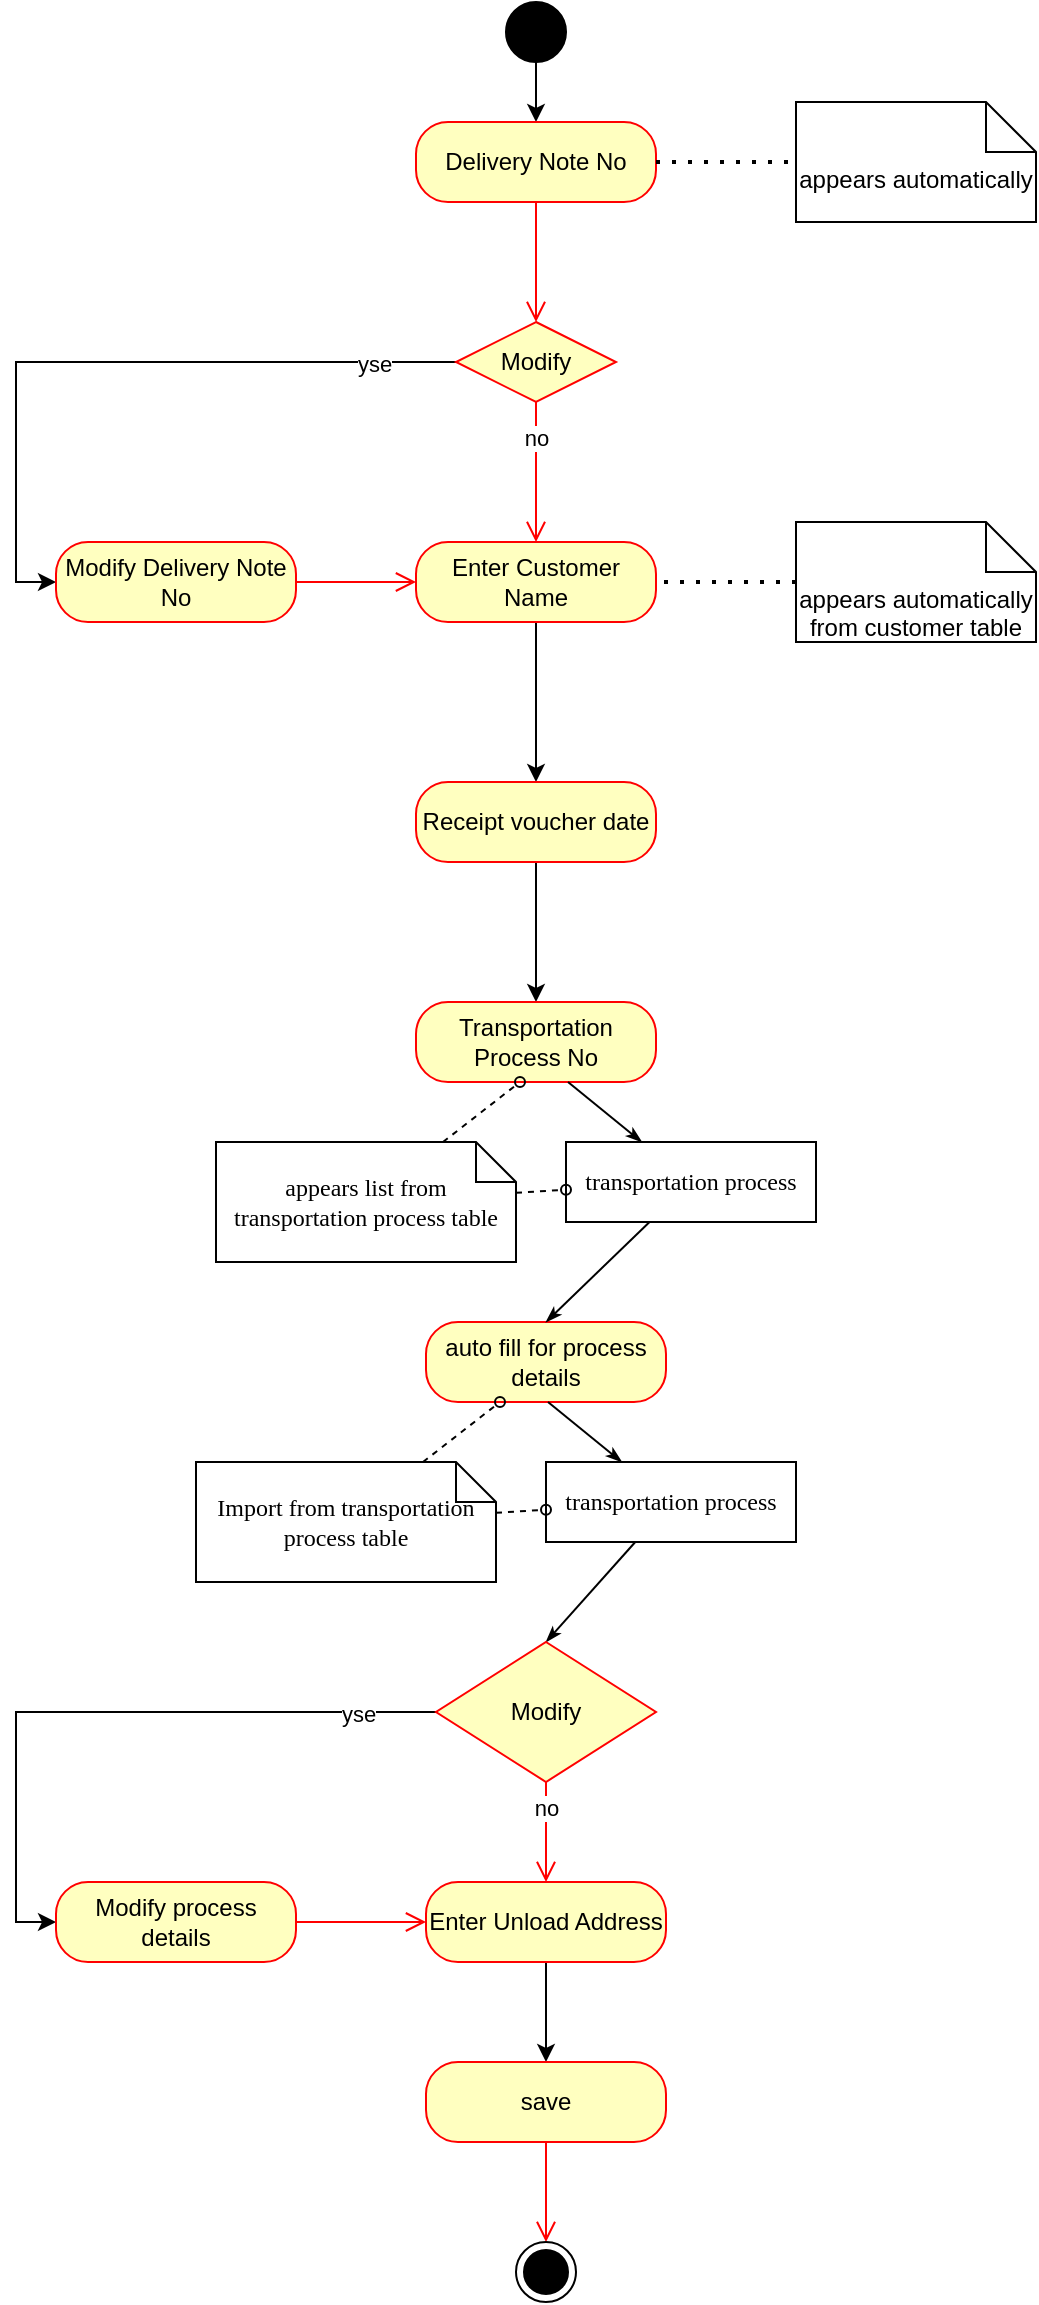 <mxfile version="21.6.5" type="github">
  <diagram name="Page-1" id="0783ab3e-0a74-02c8-0abd-f7b4e66b4bec">
    <mxGraphModel dx="1481" dy="784" grid="1" gridSize="10" guides="1" tooltips="1" connect="1" arrows="1" fold="1" page="1" pageScale="1" pageWidth="850" pageHeight="1100" background="none" math="0" shadow="0">
      <root>
        <mxCell id="0" />
        <mxCell id="1" parent="0" />
        <mxCell id="VCVexrJ7ouCOHGcPG9V7-2" value="" style="edgeStyle=orthogonalEdgeStyle;rounded=0;orthogonalLoop=1;jettySize=auto;html=1;" edge="1" parent="1" source="VCVexrJ7ouCOHGcPG9V7-3" target="VCVexrJ7ouCOHGcPG9V7-4">
          <mxGeometry relative="1" as="geometry" />
        </mxCell>
        <mxCell id="VCVexrJ7ouCOHGcPG9V7-3" value="" style="ellipse;fillColor=strokeColor;html=1;" vertex="1" parent="1">
          <mxGeometry x="405" y="20" width="30" height="30" as="geometry" />
        </mxCell>
        <mxCell id="VCVexrJ7ouCOHGcPG9V7-4" value="Delivery Note No" style="rounded=1;whiteSpace=wrap;html=1;arcSize=40;fontColor=#000000;fillColor=#ffffc0;strokeColor=#ff0000;" vertex="1" parent="1">
          <mxGeometry x="360" y="80" width="120" height="40" as="geometry" />
        </mxCell>
        <mxCell id="VCVexrJ7ouCOHGcPG9V7-5" value="" style="edgeStyle=orthogonalEdgeStyle;html=1;verticalAlign=bottom;endArrow=open;endSize=8;strokeColor=#ff0000;rounded=0;entryX=0.5;entryY=0;entryDx=0;entryDy=0;" edge="1" parent="1" source="VCVexrJ7ouCOHGcPG9V7-4" target="VCVexrJ7ouCOHGcPG9V7-12">
          <mxGeometry relative="1" as="geometry">
            <mxPoint x="425" y="180" as="targetPoint" />
          </mxGeometry>
        </mxCell>
        <mxCell id="VCVexrJ7ouCOHGcPG9V7-6" value="" style="edgeStyle=orthogonalEdgeStyle;rounded=0;orthogonalLoop=1;jettySize=auto;html=1;" edge="1" parent="1" source="VCVexrJ7ouCOHGcPG9V7-7" target="VCVexrJ7ouCOHGcPG9V7-20">
          <mxGeometry relative="1" as="geometry" />
        </mxCell>
        <mxCell id="VCVexrJ7ouCOHGcPG9V7-7" value="Enter Customer Name" style="rounded=1;whiteSpace=wrap;html=1;arcSize=40;fontColor=#000000;fillColor=#ffffc0;strokeColor=#ff0000;" vertex="1" parent="1">
          <mxGeometry x="360" y="290" width="120" height="40" as="geometry" />
        </mxCell>
        <mxCell id="VCVexrJ7ouCOHGcPG9V7-8" value="appears automatically" style="shape=note2;boundedLbl=1;whiteSpace=wrap;html=1;size=25;verticalAlign=top;align=center;" vertex="1" parent="1">
          <mxGeometry x="550" y="70" width="120" height="60" as="geometry" />
        </mxCell>
        <mxCell id="VCVexrJ7ouCOHGcPG9V7-9" value="" style="endArrow=none;dashed=1;html=1;dashPattern=1 3;strokeWidth=2;rounded=0;entryX=0;entryY=0.5;entryDx=0;entryDy=0;entryPerimeter=0;exitX=1;exitY=0.5;exitDx=0;exitDy=0;" edge="1" parent="1" source="VCVexrJ7ouCOHGcPG9V7-4" target="VCVexrJ7ouCOHGcPG9V7-8">
          <mxGeometry width="50" height="50" relative="1" as="geometry">
            <mxPoint x="500" y="250" as="sourcePoint" />
            <mxPoint x="550" y="200" as="targetPoint" />
          </mxGeometry>
        </mxCell>
        <mxCell id="VCVexrJ7ouCOHGcPG9V7-10" value="" style="edgeStyle=orthogonalEdgeStyle;rounded=0;orthogonalLoop=1;jettySize=auto;html=1;entryX=0;entryY=0.5;entryDx=0;entryDy=0;" edge="1" parent="1" source="VCVexrJ7ouCOHGcPG9V7-12" target="VCVexrJ7ouCOHGcPG9V7-15">
          <mxGeometry relative="1" as="geometry">
            <mxPoint x="260" y="250" as="targetPoint" />
          </mxGeometry>
        </mxCell>
        <mxCell id="VCVexrJ7ouCOHGcPG9V7-11" value="yse" style="edgeLabel;html=1;align=center;verticalAlign=middle;resizable=0;points=[];" vertex="1" connectable="0" parent="VCVexrJ7ouCOHGcPG9V7-10">
          <mxGeometry x="-0.763" y="1" relative="1" as="geometry">
            <mxPoint as="offset" />
          </mxGeometry>
        </mxCell>
        <mxCell id="VCVexrJ7ouCOHGcPG9V7-12" value="Modify" style="rhombus;whiteSpace=wrap;html=1;fontColor=#000000;fillColor=#ffffc0;strokeColor=#ff0000;" vertex="1" parent="1">
          <mxGeometry x="380" y="180" width="80" height="40" as="geometry" />
        </mxCell>
        <mxCell id="VCVexrJ7ouCOHGcPG9V7-13" value="" style="edgeStyle=orthogonalEdgeStyle;html=1;align=left;verticalAlign=bottom;endArrow=open;endSize=8;strokeColor=#ff0000;rounded=0;entryX=0.5;entryY=0;entryDx=0;entryDy=0;exitX=0.5;exitY=1;exitDx=0;exitDy=0;" edge="1" parent="1" source="VCVexrJ7ouCOHGcPG9V7-12" target="VCVexrJ7ouCOHGcPG9V7-7">
          <mxGeometry x="-1" relative="1" as="geometry">
            <mxPoint x="100" y="220" as="targetPoint" />
            <mxPoint x="380" y="230" as="sourcePoint" />
          </mxGeometry>
        </mxCell>
        <mxCell id="VCVexrJ7ouCOHGcPG9V7-14" value="no" style="edgeLabel;html=1;align=center;verticalAlign=middle;resizable=0;points=[];" vertex="1" connectable="0" parent="VCVexrJ7ouCOHGcPG9V7-13">
          <mxGeometry x="-0.498" relative="1" as="geometry">
            <mxPoint as="offset" />
          </mxGeometry>
        </mxCell>
        <mxCell id="VCVexrJ7ouCOHGcPG9V7-15" value="Modify Delivery Note No" style="rounded=1;whiteSpace=wrap;html=1;arcSize=40;fontColor=#000000;fillColor=#ffffc0;strokeColor=#ff0000;" vertex="1" parent="1">
          <mxGeometry x="180" y="290" width="120" height="40" as="geometry" />
        </mxCell>
        <mxCell id="VCVexrJ7ouCOHGcPG9V7-16" value="" style="edgeStyle=orthogonalEdgeStyle;html=1;verticalAlign=bottom;endArrow=open;endSize=8;strokeColor=#ff0000;rounded=0;entryX=0;entryY=0.5;entryDx=0;entryDy=0;" edge="1" parent="1" source="VCVexrJ7ouCOHGcPG9V7-15" target="VCVexrJ7ouCOHGcPG9V7-7">
          <mxGeometry relative="1" as="geometry">
            <mxPoint x="160" y="370" as="targetPoint" />
          </mxGeometry>
        </mxCell>
        <mxCell id="VCVexrJ7ouCOHGcPG9V7-17" value="appears automatically&lt;br&gt;from customer table" style="shape=note2;boundedLbl=1;whiteSpace=wrap;html=1;size=25;verticalAlign=top;align=center;" vertex="1" parent="1">
          <mxGeometry x="550" y="280" width="120" height="60" as="geometry" />
        </mxCell>
        <mxCell id="VCVexrJ7ouCOHGcPG9V7-18" value="" style="endArrow=none;dashed=1;html=1;dashPattern=1 3;strokeWidth=2;rounded=0;entryX=1;entryY=0.5;entryDx=0;entryDy=0;exitX=0;exitY=0.5;exitDx=0;exitDy=0;exitPerimeter=0;" edge="1" parent="1" source="VCVexrJ7ouCOHGcPG9V7-17" target="VCVexrJ7ouCOHGcPG9V7-7">
          <mxGeometry width="50" height="50" relative="1" as="geometry">
            <mxPoint x="400" y="340" as="sourcePoint" />
            <mxPoint x="450" y="290" as="targetPoint" />
          </mxGeometry>
        </mxCell>
        <mxCell id="VCVexrJ7ouCOHGcPG9V7-19" value="" style="edgeStyle=orthogonalEdgeStyle;rounded=0;orthogonalLoop=1;jettySize=auto;html=1;" edge="1" parent="1" source="VCVexrJ7ouCOHGcPG9V7-20" target="VCVexrJ7ouCOHGcPG9V7-23">
          <mxGeometry relative="1" as="geometry" />
        </mxCell>
        <mxCell id="VCVexrJ7ouCOHGcPG9V7-20" value="Receipt voucher date" style="rounded=1;whiteSpace=wrap;html=1;arcSize=40;fontColor=#000000;fillColor=#ffffc0;strokeColor=#ff0000;" vertex="1" parent="1">
          <mxGeometry x="360" y="410" width="120" height="40" as="geometry" />
        </mxCell>
        <mxCell id="VCVexrJ7ouCOHGcPG9V7-23" value="Transportation Process No" style="rounded=1;whiteSpace=wrap;html=1;arcSize=40;fontColor=#000000;fillColor=#ffffc0;strokeColor=#ff0000;" vertex="1" parent="1">
          <mxGeometry x="360" y="520" width="120" height="40" as="geometry" />
        </mxCell>
        <mxCell id="VCVexrJ7ouCOHGcPG9V7-26" value="auto fill for process details" style="rounded=1;whiteSpace=wrap;html=1;arcSize=40;fontColor=#000000;fillColor=#ffffc0;strokeColor=#ff0000;" vertex="1" parent="1">
          <mxGeometry x="365" y="680" width="120" height="40" as="geometry" />
        </mxCell>
        <mxCell id="VCVexrJ7ouCOHGcPG9V7-31" style="edgeStyle=none;rounded=0;html=1;labelBackgroundColor=none;startArrow=none;startFill=0;startSize=5;endArrow=classicThin;endFill=1;endSize=5;jettySize=auto;orthogonalLoop=1;strokeWidth=1;fontFamily=Verdana;fontSize=12" edge="1" parent="1" target="VCVexrJ7ouCOHGcPG9V7-33">
          <mxGeometry relative="1" as="geometry">
            <mxPoint x="436" y="560" as="sourcePoint" />
          </mxGeometry>
        </mxCell>
        <mxCell id="VCVexrJ7ouCOHGcPG9V7-32" style="edgeStyle=none;rounded=0;html=1;labelBackgroundColor=none;startArrow=none;startFill=0;startSize=5;endArrow=classicThin;endFill=1;endSize=5;jettySize=auto;orthogonalLoop=1;strokeWidth=1;fontFamily=Verdana;fontSize=12;entryX=0.5;entryY=0;entryDx=0;entryDy=0;" edge="1" parent="1" source="VCVexrJ7ouCOHGcPG9V7-33" target="VCVexrJ7ouCOHGcPG9V7-26">
          <mxGeometry relative="1" as="geometry">
            <mxPoint x="450" y="660" as="targetPoint" />
          </mxGeometry>
        </mxCell>
        <mxCell id="VCVexrJ7ouCOHGcPG9V7-33" value="transportation process" style="rounded=0;whiteSpace=wrap;html=1;shadow=0;comic=0;labelBackgroundColor=none;strokeWidth=1;fontFamily=Verdana;fontSize=12;align=center;arcSize=50;" vertex="1" parent="1">
          <mxGeometry x="435" y="590" width="125" height="40" as="geometry" />
        </mxCell>
        <mxCell id="VCVexrJ7ouCOHGcPG9V7-34" style="edgeStyle=none;rounded=0;html=1;dashed=1;labelBackgroundColor=none;startArrow=none;startFill=0;startSize=5;endArrow=oval;endFill=0;endSize=5;jettySize=auto;orthogonalLoop=1;strokeWidth=1;fontFamily=Verdana;fontSize=12" edge="1" parent="1" source="VCVexrJ7ouCOHGcPG9V7-36">
          <mxGeometry relative="1" as="geometry">
            <mxPoint x="412" y="560" as="targetPoint" />
          </mxGeometry>
        </mxCell>
        <mxCell id="VCVexrJ7ouCOHGcPG9V7-35" style="edgeStyle=none;rounded=0;html=1;dashed=1;labelBackgroundColor=none;startArrow=none;startFill=0;startSize=5;endArrow=oval;endFill=0;endSize=5;jettySize=auto;orthogonalLoop=1;strokeWidth=1;fontFamily=Verdana;fontSize=12" edge="1" parent="1" source="VCVexrJ7ouCOHGcPG9V7-36" target="VCVexrJ7ouCOHGcPG9V7-33">
          <mxGeometry relative="1" as="geometry" />
        </mxCell>
        <mxCell id="VCVexrJ7ouCOHGcPG9V7-36" value="appears list from transportation process table" style="shape=note;whiteSpace=wrap;html=1;rounded=0;shadow=0;comic=0;labelBackgroundColor=none;strokeWidth=1;fontFamily=Verdana;fontSize=12;align=center;size=20;" vertex="1" parent="1">
          <mxGeometry x="260" y="590" width="150" height="60" as="geometry" />
        </mxCell>
        <mxCell id="VCVexrJ7ouCOHGcPG9V7-39" style="edgeStyle=none;rounded=0;html=1;labelBackgroundColor=none;startArrow=none;startFill=0;startSize=5;endArrow=classicThin;endFill=1;endSize=5;jettySize=auto;orthogonalLoop=1;strokeWidth=1;fontFamily=Verdana;fontSize=12" edge="1" parent="1" target="VCVexrJ7ouCOHGcPG9V7-41">
          <mxGeometry relative="1" as="geometry">
            <mxPoint x="426" y="720" as="sourcePoint" />
          </mxGeometry>
        </mxCell>
        <mxCell id="VCVexrJ7ouCOHGcPG9V7-40" style="edgeStyle=none;rounded=0;html=1;labelBackgroundColor=none;startArrow=none;startFill=0;startSize=5;endArrow=classicThin;endFill=1;endSize=5;jettySize=auto;orthogonalLoop=1;strokeWidth=1;fontFamily=Verdana;fontSize=12;entryX=0.5;entryY=0;entryDx=0;entryDy=0;" edge="1" parent="1" source="VCVexrJ7ouCOHGcPG9V7-41" target="VCVexrJ7ouCOHGcPG9V7-48">
          <mxGeometry relative="1" as="geometry">
            <mxPoint x="415" y="840" as="targetPoint" />
          </mxGeometry>
        </mxCell>
        <mxCell id="VCVexrJ7ouCOHGcPG9V7-41" value="transportation process" style="rounded=0;whiteSpace=wrap;html=1;shadow=0;comic=0;labelBackgroundColor=none;strokeWidth=1;fontFamily=Verdana;fontSize=12;align=center;arcSize=50;" vertex="1" parent="1">
          <mxGeometry x="425" y="750" width="125" height="40" as="geometry" />
        </mxCell>
        <mxCell id="VCVexrJ7ouCOHGcPG9V7-42" style="edgeStyle=none;rounded=0;html=1;dashed=1;labelBackgroundColor=none;startArrow=none;startFill=0;startSize=5;endArrow=oval;endFill=0;endSize=5;jettySize=auto;orthogonalLoop=1;strokeWidth=1;fontFamily=Verdana;fontSize=12" edge="1" parent="1" source="VCVexrJ7ouCOHGcPG9V7-44">
          <mxGeometry relative="1" as="geometry">
            <mxPoint x="402" y="720" as="targetPoint" />
          </mxGeometry>
        </mxCell>
        <mxCell id="VCVexrJ7ouCOHGcPG9V7-43" style="edgeStyle=none;rounded=0;html=1;dashed=1;labelBackgroundColor=none;startArrow=none;startFill=0;startSize=5;endArrow=oval;endFill=0;endSize=5;jettySize=auto;orthogonalLoop=1;strokeWidth=1;fontFamily=Verdana;fontSize=12" edge="1" parent="1" source="VCVexrJ7ouCOHGcPG9V7-44" target="VCVexrJ7ouCOHGcPG9V7-41">
          <mxGeometry relative="1" as="geometry" />
        </mxCell>
        <mxCell id="VCVexrJ7ouCOHGcPG9V7-44" value="Import from transportation process table" style="shape=note;whiteSpace=wrap;html=1;rounded=0;shadow=0;comic=0;labelBackgroundColor=none;strokeWidth=1;fontFamily=Verdana;fontSize=12;align=center;size=20;" vertex="1" parent="1">
          <mxGeometry x="250" y="750" width="150" height="60" as="geometry" />
        </mxCell>
        <mxCell id="VCVexrJ7ouCOHGcPG9V7-55" value="" style="edgeStyle=orthogonalEdgeStyle;rounded=0;orthogonalLoop=1;jettySize=auto;html=1;" edge="1" parent="1" source="VCVexrJ7ouCOHGcPG9V7-45" target="VCVexrJ7ouCOHGcPG9V7-53">
          <mxGeometry relative="1" as="geometry" />
        </mxCell>
        <mxCell id="VCVexrJ7ouCOHGcPG9V7-45" value="Enter Unload Address" style="rounded=1;whiteSpace=wrap;html=1;arcSize=40;fontColor=#000000;fillColor=#ffffc0;strokeColor=#ff0000;" vertex="1" parent="1">
          <mxGeometry x="365" y="960" width="120" height="40" as="geometry" />
        </mxCell>
        <mxCell id="VCVexrJ7ouCOHGcPG9V7-46" value="" style="edgeStyle=orthogonalEdgeStyle;rounded=0;orthogonalLoop=1;jettySize=auto;html=1;entryX=0;entryY=0.5;entryDx=0;entryDy=0;" edge="1" parent="1" source="VCVexrJ7ouCOHGcPG9V7-48" target="VCVexrJ7ouCOHGcPG9V7-51">
          <mxGeometry relative="1" as="geometry">
            <mxPoint x="250" y="910" as="targetPoint" />
          </mxGeometry>
        </mxCell>
        <mxCell id="VCVexrJ7ouCOHGcPG9V7-47" value="yse" style="edgeLabel;html=1;align=center;verticalAlign=middle;resizable=0;points=[];" vertex="1" connectable="0" parent="VCVexrJ7ouCOHGcPG9V7-46">
          <mxGeometry x="-0.763" y="1" relative="1" as="geometry">
            <mxPoint as="offset" />
          </mxGeometry>
        </mxCell>
        <mxCell id="VCVexrJ7ouCOHGcPG9V7-48" value="Modify" style="rhombus;whiteSpace=wrap;html=1;fontColor=#000000;fillColor=#ffffc0;strokeColor=#ff0000;" vertex="1" parent="1">
          <mxGeometry x="370" y="840" width="110" height="70" as="geometry" />
        </mxCell>
        <mxCell id="VCVexrJ7ouCOHGcPG9V7-49" value="" style="edgeStyle=orthogonalEdgeStyle;html=1;align=left;verticalAlign=bottom;endArrow=open;endSize=8;strokeColor=#ff0000;rounded=0;entryX=0.5;entryY=0;entryDx=0;entryDy=0;exitX=0.5;exitY=1;exitDx=0;exitDy=0;" edge="1" parent="1" source="VCVexrJ7ouCOHGcPG9V7-48" target="VCVexrJ7ouCOHGcPG9V7-45">
          <mxGeometry x="-1" relative="1" as="geometry">
            <mxPoint x="90" y="880" as="targetPoint" />
            <mxPoint x="370" y="890" as="sourcePoint" />
          </mxGeometry>
        </mxCell>
        <mxCell id="VCVexrJ7ouCOHGcPG9V7-50" value="no" style="edgeLabel;html=1;align=center;verticalAlign=middle;resizable=0;points=[];" vertex="1" connectable="0" parent="VCVexrJ7ouCOHGcPG9V7-49">
          <mxGeometry x="-0.498" relative="1" as="geometry">
            <mxPoint as="offset" />
          </mxGeometry>
        </mxCell>
        <mxCell id="VCVexrJ7ouCOHGcPG9V7-51" value="Modify process details" style="rounded=1;whiteSpace=wrap;html=1;arcSize=40;fontColor=#000000;fillColor=#ffffc0;strokeColor=#ff0000;" vertex="1" parent="1">
          <mxGeometry x="180" y="960" width="120" height="40" as="geometry" />
        </mxCell>
        <mxCell id="VCVexrJ7ouCOHGcPG9V7-52" value="" style="edgeStyle=orthogonalEdgeStyle;html=1;verticalAlign=bottom;endArrow=open;endSize=8;strokeColor=#ff0000;rounded=0;entryX=0;entryY=0.5;entryDx=0;entryDy=0;" edge="1" parent="1" source="VCVexrJ7ouCOHGcPG9V7-51" target="VCVexrJ7ouCOHGcPG9V7-45">
          <mxGeometry relative="1" as="geometry">
            <mxPoint x="150" y="1030" as="targetPoint" />
          </mxGeometry>
        </mxCell>
        <mxCell id="VCVexrJ7ouCOHGcPG9V7-53" value="save" style="rounded=1;whiteSpace=wrap;html=1;arcSize=40;fontColor=#000000;fillColor=#ffffc0;strokeColor=#ff0000;" vertex="1" parent="1">
          <mxGeometry x="365" y="1050" width="120" height="40" as="geometry" />
        </mxCell>
        <mxCell id="VCVexrJ7ouCOHGcPG9V7-54" value="" style="edgeStyle=orthogonalEdgeStyle;html=1;verticalAlign=bottom;endArrow=open;endSize=8;strokeColor=#ff0000;rounded=0;entryX=0.5;entryY=0;entryDx=0;entryDy=0;" edge="1" source="VCVexrJ7ouCOHGcPG9V7-53" parent="1" target="VCVexrJ7ouCOHGcPG9V7-56">
          <mxGeometry relative="1" as="geometry">
            <mxPoint x="425" y="1150" as="targetPoint" />
          </mxGeometry>
        </mxCell>
        <mxCell id="VCVexrJ7ouCOHGcPG9V7-56" value="" style="ellipse;html=1;shape=endState;fillColor=strokeColor;" vertex="1" parent="1">
          <mxGeometry x="410" y="1140" width="30" height="30" as="geometry" />
        </mxCell>
      </root>
    </mxGraphModel>
  </diagram>
</mxfile>
